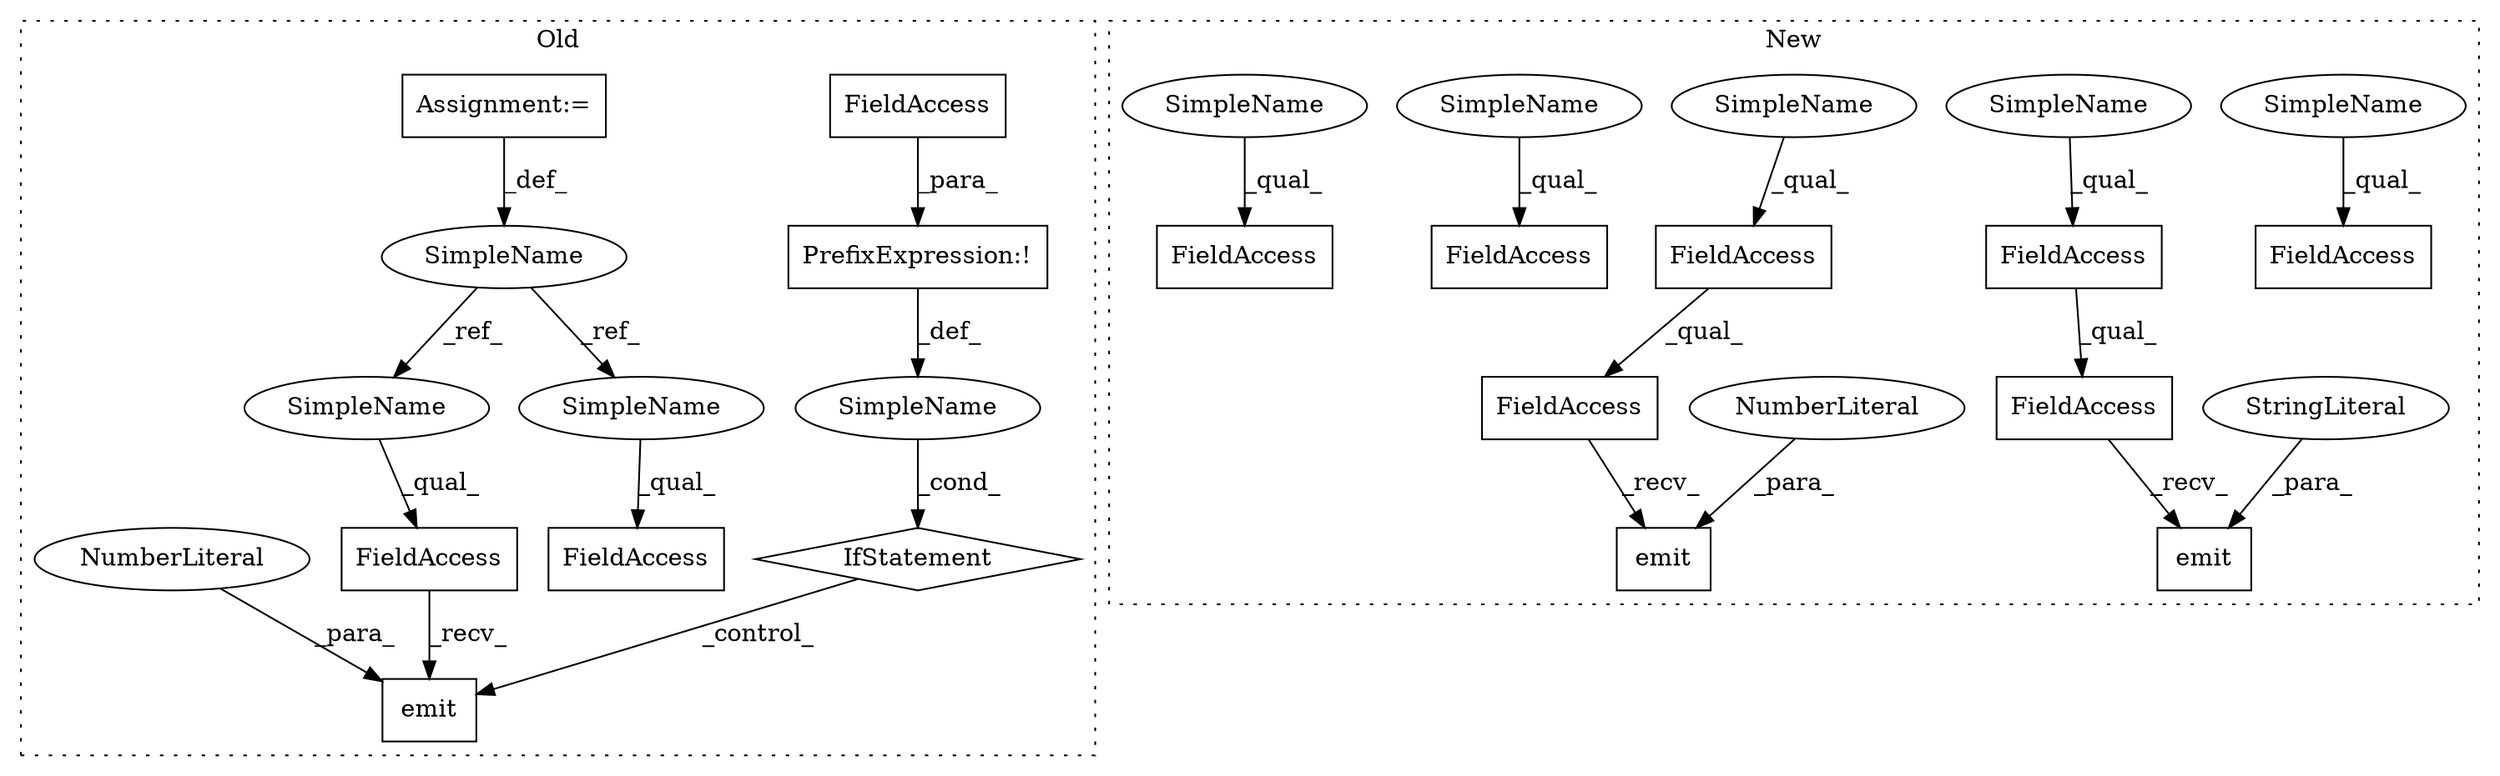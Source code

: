 digraph G {
subgraph cluster0 {
1 [label="IfStatement" a="25" s="10719,10736" l="4,2" shape="diamond"];
5 [label="PrefixExpression:!" a="38" s="10723" l="1" shape="box"];
6 [label="SimpleName" a="42" s="" l="" shape="ellipse"];
7 [label="emit" a="32" s="10796,10802" l="5,1" shape="box"];
8 [label="FieldAccess" a="22" s="10724" l="12" shape="box"];
9 [label="FieldAccess" a="22" s="10746" l="49" shape="box"];
10 [label="Assignment:=" a="7" s="10650" l="21" shape="box"];
12 [label="NumberLiteral" a="34" s="10801" l="1" shape="ellipse"];
16 [label="SimpleName" a="42" s="10650" l="21" shape="ellipse"];
17 [label="FieldAccess" a="22" s="10811" l="35" shape="box"];
27 [label="SimpleName" a="42" s="10746" l="21" shape="ellipse"];
28 [label="SimpleName" a="42" s="10811" l="21" shape="ellipse"];
label = "Old";
style="dotted";
}
subgraph cluster1 {
2 [label="emit" a="32" s="10589,10595" l="5,1" shape="box"];
3 [label="FieldAccess" a="22" s="10544" l="44" shape="box"];
4 [label="FieldAccess" a="22" s="10544" l="16" shape="box"];
11 [label="NumberLiteral" a="34" s="10594" l="1" shape="ellipse"];
13 [label="FieldAccess" a="22" s="10602" l="16" shape="box"];
14 [label="FieldAccess" a="22" s="11291" l="11" shape="box"];
15 [label="FieldAccess" a="22" s="10974" l="11" shape="box"];
18 [label="FieldAccess" a="22" s="10908" l="16" shape="box"];
19 [label="FieldAccess" a="22" s="10602" l="30" shape="box"];
20 [label="emit" a="32" s="10633,10678" l="5,1" shape="box"];
21 [label="StringLiteral" a="45" s="10638" l="40" shape="ellipse"];
22 [label="SimpleName" a="42" s="10974" l="4" shape="ellipse"];
23 [label="SimpleName" a="42" s="10602" l="4" shape="ellipse"];
24 [label="SimpleName" a="42" s="10544" l="4" shape="ellipse"];
25 [label="SimpleName" a="42" s="11291" l="4" shape="ellipse"];
26 [label="SimpleName" a="42" s="10908" l="4" shape="ellipse"];
label = "New";
style="dotted";
}
1 -> 7 [label="_control_"];
3 -> 2 [label="_recv_"];
4 -> 3 [label="_qual_"];
5 -> 6 [label="_def_"];
6 -> 1 [label="_cond_"];
8 -> 5 [label="_para_"];
9 -> 7 [label="_recv_"];
10 -> 16 [label="_def_"];
11 -> 2 [label="_para_"];
12 -> 7 [label="_para_"];
13 -> 19 [label="_qual_"];
16 -> 28 [label="_ref_"];
16 -> 27 [label="_ref_"];
19 -> 20 [label="_recv_"];
21 -> 20 [label="_para_"];
22 -> 15 [label="_qual_"];
23 -> 13 [label="_qual_"];
24 -> 4 [label="_qual_"];
25 -> 14 [label="_qual_"];
26 -> 18 [label="_qual_"];
27 -> 9 [label="_qual_"];
28 -> 17 [label="_qual_"];
}